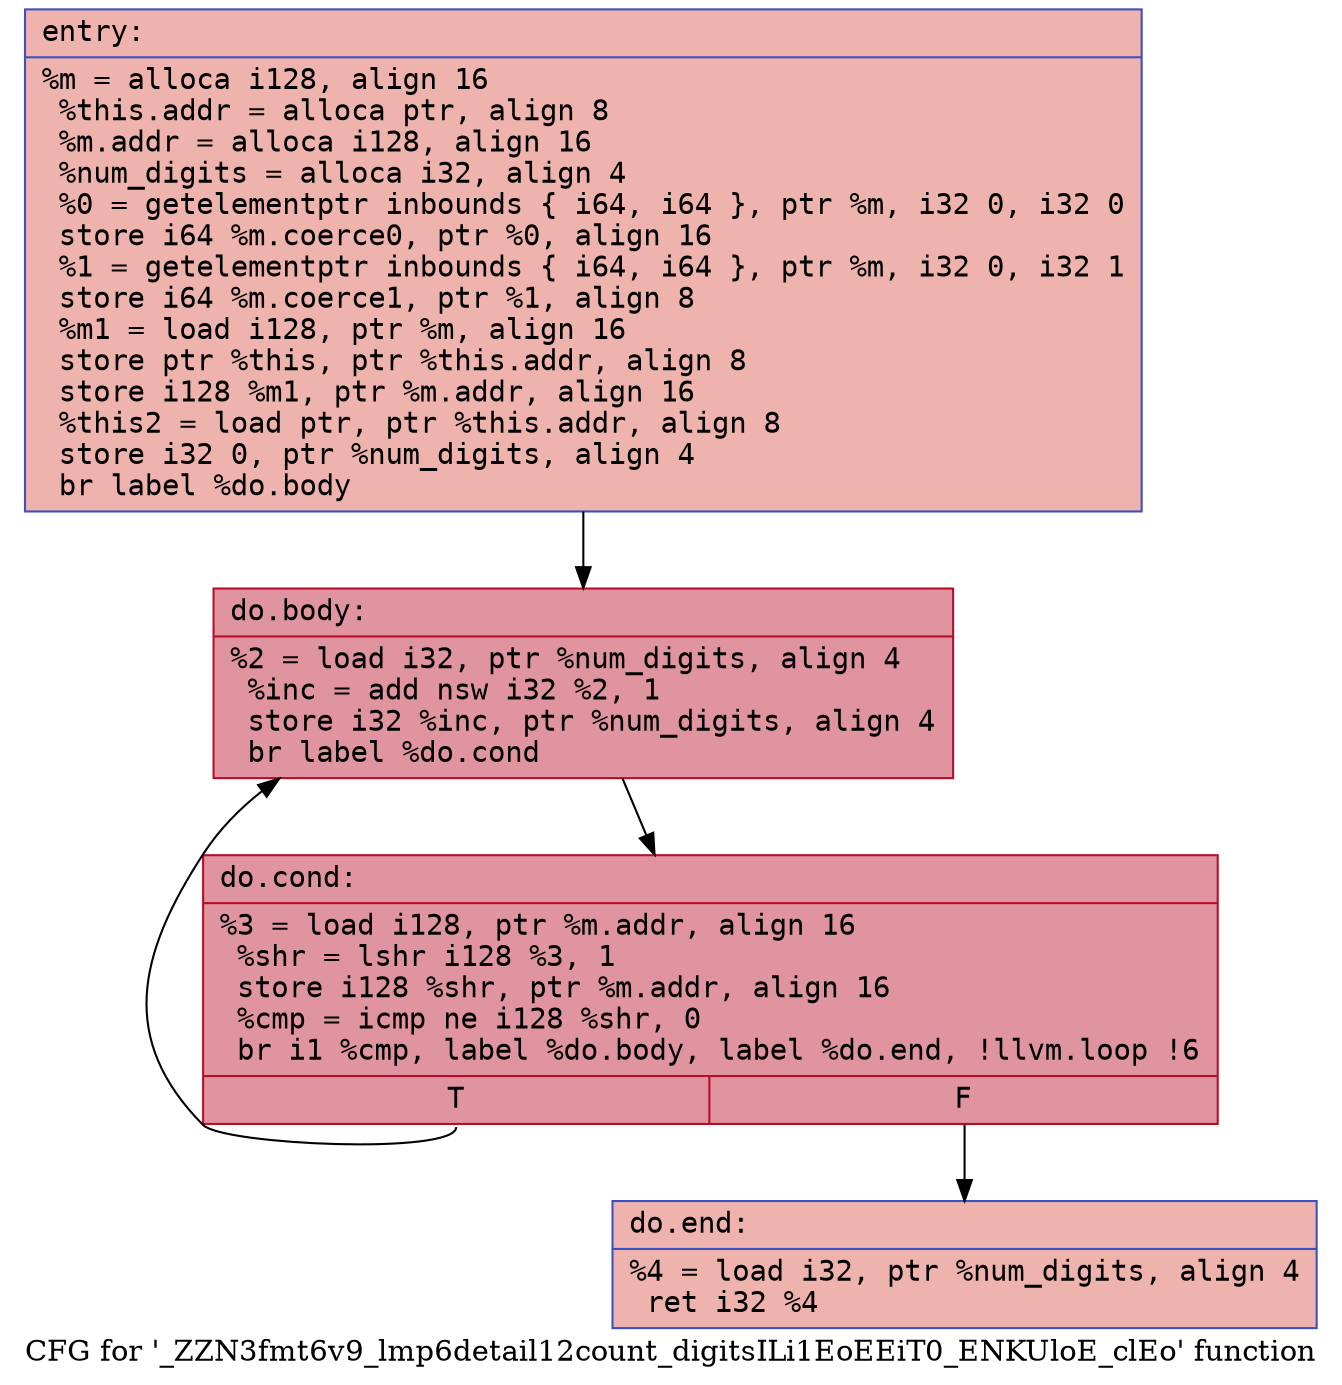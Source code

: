 digraph "CFG for '_ZZN3fmt6v9_lmp6detail12count_digitsILi1EoEEiT0_ENKUloE_clEo' function" {
	label="CFG for '_ZZN3fmt6v9_lmp6detail12count_digitsILi1EoEEiT0_ENKUloE_clEo' function";

	Node0x55fec3334c80 [shape=record,color="#3d50c3ff", style=filled, fillcolor="#d6524470" fontname="Courier",label="{entry:\l|  %m = alloca i128, align 16\l  %this.addr = alloca ptr, align 8\l  %m.addr = alloca i128, align 16\l  %num_digits = alloca i32, align 4\l  %0 = getelementptr inbounds \{ i64, i64 \}, ptr %m, i32 0, i32 0\l  store i64 %m.coerce0, ptr %0, align 16\l  %1 = getelementptr inbounds \{ i64, i64 \}, ptr %m, i32 0, i32 1\l  store i64 %m.coerce1, ptr %1, align 8\l  %m1 = load i128, ptr %m, align 16\l  store ptr %this, ptr %this.addr, align 8\l  store i128 %m1, ptr %m.addr, align 16\l  %this2 = load ptr, ptr %this.addr, align 8\l  store i32 0, ptr %num_digits, align 4\l  br label %do.body\l}"];
	Node0x55fec3334c80 -> Node0x55fec3334cf0[tooltip="entry -> do.body\nProbability 100.00%" ];
	Node0x55fec3334cf0 [shape=record,color="#b70d28ff", style=filled, fillcolor="#b70d2870" fontname="Courier",label="{do.body:\l|  %2 = load i32, ptr %num_digits, align 4\l  %inc = add nsw i32 %2, 1\l  store i32 %inc, ptr %num_digits, align 4\l  br label %do.cond\l}"];
	Node0x55fec3334cf0 -> Node0x55fec333cf60[tooltip="do.body -> do.cond\nProbability 100.00%" ];
	Node0x55fec333cf60 [shape=record,color="#b70d28ff", style=filled, fillcolor="#b70d2870" fontname="Courier",label="{do.cond:\l|  %3 = load i128, ptr %m.addr, align 16\l  %shr = lshr i128 %3, 1\l  store i128 %shr, ptr %m.addr, align 16\l  %cmp = icmp ne i128 %shr, 0\l  br i1 %cmp, label %do.body, label %do.end, !llvm.loop !6\l|{<s0>T|<s1>F}}"];
	Node0x55fec333cf60:s0 -> Node0x55fec3334cf0[tooltip="do.cond -> do.body\nProbability 96.88%" ];
	Node0x55fec333cf60:s1 -> Node0x55fec333d460[tooltip="do.cond -> do.end\nProbability 3.12%" ];
	Node0x55fec333d460 [shape=record,color="#3d50c3ff", style=filled, fillcolor="#d6524470" fontname="Courier",label="{do.end:\l|  %4 = load i32, ptr %num_digits, align 4\l  ret i32 %4\l}"];
}

